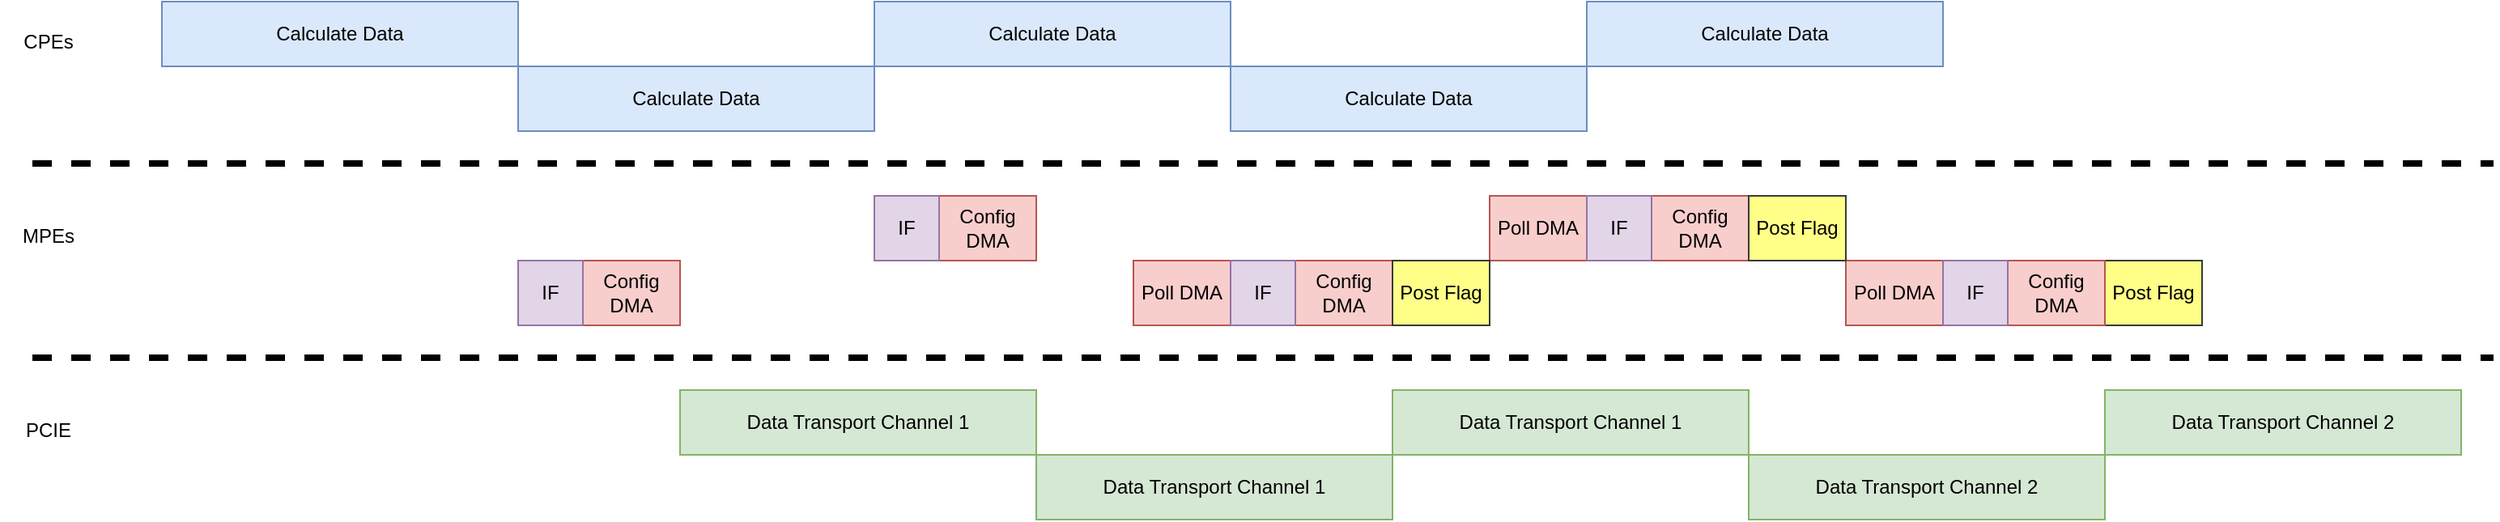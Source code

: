 <mxfile version="23.1.7" type="github">
  <diagram name="Page-1" id="HBpnuGsFqD7HSKSNG-w7">
    <mxGraphModel dx="2074" dy="1146" grid="1" gridSize="10" guides="1" tooltips="1" connect="1" arrows="1" fold="1" page="1" pageScale="1" pageWidth="850" pageHeight="1100" math="0" shadow="0">
      <root>
        <mxCell id="0" />
        <mxCell id="1" parent="0" />
        <mxCell id="wedvjj0MfOJ7BwkkelRL-12" value="Config DMA" style="rounded=0;whiteSpace=wrap;html=1;fillColor=#f8cecc;strokeColor=#b85450;" vertex="1" parent="1">
          <mxGeometry x="380" y="360" width="60" height="40" as="geometry" />
        </mxCell>
        <mxCell id="wedvjj0MfOJ7BwkkelRL-14" value="Poll DMA" style="rounded=0;whiteSpace=wrap;html=1;fillColor=#f8cecc;strokeColor=#b85450;" vertex="1" parent="1">
          <mxGeometry x="720" y="360" width="60" height="40" as="geometry" />
        </mxCell>
        <mxCell id="wedvjj0MfOJ7BwkkelRL-15" value="IF" style="rounded=0;whiteSpace=wrap;html=1;fillColor=#e1d5e7;strokeColor=#9673a6;" vertex="1" parent="1">
          <mxGeometry x="340" y="360" width="40" height="40" as="geometry" />
        </mxCell>
        <mxCell id="wedvjj0MfOJ7BwkkelRL-17" value="Config DMA" style="rounded=0;whiteSpace=wrap;html=1;fillColor=#f8cecc;strokeColor=#b85450;" vertex="1" parent="1">
          <mxGeometry x="600" y="320" width="60" height="40" as="geometry" />
        </mxCell>
        <mxCell id="wedvjj0MfOJ7BwkkelRL-19" value="Poll DMA" style="rounded=0;whiteSpace=wrap;html=1;fillColor=#f8cecc;strokeColor=#b85450;" vertex="1" parent="1">
          <mxGeometry x="940" y="320" width="60" height="40" as="geometry" />
        </mxCell>
        <mxCell id="wedvjj0MfOJ7BwkkelRL-20" value="IF" style="rounded=0;whiteSpace=wrap;html=1;fillColor=#e1d5e7;strokeColor=#9673a6;" vertex="1" parent="1">
          <mxGeometry x="560" y="320" width="40" height="40" as="geometry" />
        </mxCell>
        <mxCell id="wedvjj0MfOJ7BwkkelRL-21" value="Config DMA" style="rounded=0;whiteSpace=wrap;html=1;fillColor=#f8cecc;strokeColor=#b85450;" vertex="1" parent="1">
          <mxGeometry x="820" y="360" width="60" height="40" as="geometry" />
        </mxCell>
        <mxCell id="wedvjj0MfOJ7BwkkelRL-23" value="Poll DMA" style="rounded=0;whiteSpace=wrap;html=1;fillColor=#f8cecc;strokeColor=#b85450;" vertex="1" parent="1">
          <mxGeometry x="1160" y="360" width="60" height="40" as="geometry" />
        </mxCell>
        <mxCell id="wedvjj0MfOJ7BwkkelRL-24" value="IF" style="rounded=0;whiteSpace=wrap;html=1;fillColor=#e1d5e7;strokeColor=#9673a6;" vertex="1" parent="1">
          <mxGeometry x="780" y="360" width="40" height="40" as="geometry" />
        </mxCell>
        <mxCell id="wedvjj0MfOJ7BwkkelRL-32" value="" style="endArrow=none;dashed=1;html=1;rounded=0;strokeWidth=4;" edge="1" parent="1">
          <mxGeometry width="50" height="50" relative="1" as="geometry">
            <mxPoint x="40" y="300" as="sourcePoint" />
            <mxPoint x="1560" y="300" as="targetPoint" />
          </mxGeometry>
        </mxCell>
        <mxCell id="wedvjj0MfOJ7BwkkelRL-33" value="" style="endArrow=none;dashed=1;html=1;rounded=0;strokeWidth=4;" edge="1" parent="1">
          <mxGeometry width="50" height="50" relative="1" as="geometry">
            <mxPoint x="40" y="420" as="sourcePoint" />
            <mxPoint x="1560" y="420" as="targetPoint" />
          </mxGeometry>
        </mxCell>
        <mxCell id="wedvjj0MfOJ7BwkkelRL-36" value="Post Flag" style="rounded=0;whiteSpace=wrap;html=1;fillColor=#ffff88;strokeColor=#36393d;" vertex="1" parent="1">
          <mxGeometry x="880" y="360" width="60" height="40" as="geometry" />
        </mxCell>
        <mxCell id="wedvjj0MfOJ7BwkkelRL-37" value="Post Flag" style="rounded=0;whiteSpace=wrap;html=1;fillColor=#ffff88;strokeColor=#36393d;" vertex="1" parent="1">
          <mxGeometry x="1320" y="360" width="60" height="40" as="geometry" />
        </mxCell>
        <mxCell id="wedvjj0MfOJ7BwkkelRL-38" value="Data Transport Channel 2" style="rounded=0;whiteSpace=wrap;html=1;fillColor=#d5e8d4;strokeColor=#82b366;" vertex="1" parent="1">
          <mxGeometry x="1100" y="480" width="220" height="40" as="geometry" />
        </mxCell>
        <mxCell id="wedvjj0MfOJ7BwkkelRL-39" value="Data Transport Channel 1" style="rounded=0;whiteSpace=wrap;html=1;fillColor=#d5e8d4;strokeColor=#82b366;" vertex="1" parent="1">
          <mxGeometry x="440" y="440" width="220" height="40" as="geometry" />
        </mxCell>
        <mxCell id="wedvjj0MfOJ7BwkkelRL-40" value="Data Transport Channel 1" style="rounded=0;whiteSpace=wrap;html=1;fillColor=#d5e8d4;strokeColor=#82b366;" vertex="1" parent="1">
          <mxGeometry x="660" y="480" width="220" height="40" as="geometry" />
        </mxCell>
        <mxCell id="wedvjj0MfOJ7BwkkelRL-42" value="Calculate Data" style="rounded=0;whiteSpace=wrap;html=1;fillColor=#dae8fc;strokeColor=#6c8ebf;" vertex="1" parent="1">
          <mxGeometry x="560" y="200" width="220" height="40" as="geometry" />
        </mxCell>
        <mxCell id="wedvjj0MfOJ7BwkkelRL-43" value="Calculate Data" style="rounded=0;whiteSpace=wrap;html=1;fillColor=#dae8fc;strokeColor=#6c8ebf;" vertex="1" parent="1">
          <mxGeometry x="780" y="240" width="220" height="40" as="geometry" />
        </mxCell>
        <mxCell id="wedvjj0MfOJ7BwkkelRL-44" value="Config DMA" style="rounded=0;whiteSpace=wrap;html=1;fillColor=#f8cecc;strokeColor=#b85450;" vertex="1" parent="1">
          <mxGeometry x="1040" y="320" width="60" height="40" as="geometry" />
        </mxCell>
        <mxCell id="wedvjj0MfOJ7BwkkelRL-45" value="IF" style="rounded=0;whiteSpace=wrap;html=1;fillColor=#e1d5e7;strokeColor=#9673a6;" vertex="1" parent="1">
          <mxGeometry x="1000" y="320" width="40" height="40" as="geometry" />
        </mxCell>
        <mxCell id="wedvjj0MfOJ7BwkkelRL-46" value="Post Flag" style="rounded=0;whiteSpace=wrap;html=1;fillColor=#ffff88;strokeColor=#36393d;" vertex="1" parent="1">
          <mxGeometry x="1100" y="320" width="60" height="40" as="geometry" />
        </mxCell>
        <mxCell id="wedvjj0MfOJ7BwkkelRL-48" value="Config DMA" style="rounded=0;whiteSpace=wrap;html=1;fillColor=#f8cecc;strokeColor=#b85450;" vertex="1" parent="1">
          <mxGeometry x="1260" y="360" width="60" height="40" as="geometry" />
        </mxCell>
        <mxCell id="wedvjj0MfOJ7BwkkelRL-49" value="IF" style="rounded=0;whiteSpace=wrap;html=1;fillColor=#e1d5e7;strokeColor=#9673a6;" vertex="1" parent="1">
          <mxGeometry x="1220" y="360" width="40" height="40" as="geometry" />
        </mxCell>
        <mxCell id="wedvjj0MfOJ7BwkkelRL-50" value="Data Transport Channel 1" style="rounded=0;whiteSpace=wrap;html=1;fillColor=#d5e8d4;strokeColor=#82b366;" vertex="1" parent="1">
          <mxGeometry x="880" y="440" width="220" height="40" as="geometry" />
        </mxCell>
        <mxCell id="wedvjj0MfOJ7BwkkelRL-53" value="Calculate Data" style="rounded=0;whiteSpace=wrap;html=1;fillColor=#dae8fc;strokeColor=#6c8ebf;" vertex="1" parent="1">
          <mxGeometry x="340" y="240" width="220" height="40" as="geometry" />
        </mxCell>
        <mxCell id="wedvjj0MfOJ7BwkkelRL-54" value="Calculate Data" style="rounded=0;whiteSpace=wrap;html=1;fillColor=#dae8fc;strokeColor=#6c8ebf;" vertex="1" parent="1">
          <mxGeometry x="120" y="200" width="220" height="40" as="geometry" />
        </mxCell>
        <mxCell id="wedvjj0MfOJ7BwkkelRL-55" value="Calculate Data" style="rounded=0;whiteSpace=wrap;html=1;fillColor=#dae8fc;strokeColor=#6c8ebf;" vertex="1" parent="1">
          <mxGeometry x="1000" y="200" width="220" height="40" as="geometry" />
        </mxCell>
        <mxCell id="wedvjj0MfOJ7BwkkelRL-56" value="Data Transport Channel 2" style="rounded=0;whiteSpace=wrap;html=1;fillColor=#d5e8d4;strokeColor=#82b366;" vertex="1" parent="1">
          <mxGeometry x="1320" y="440" width="220" height="40" as="geometry" />
        </mxCell>
        <mxCell id="wedvjj0MfOJ7BwkkelRL-57" value="CPEs" style="text;html=1;align=center;verticalAlign=middle;whiteSpace=wrap;rounded=0;" vertex="1" parent="1">
          <mxGeometry x="20" y="210" width="60" height="30" as="geometry" />
        </mxCell>
        <mxCell id="wedvjj0MfOJ7BwkkelRL-58" value="MPEs" style="text;html=1;align=center;verticalAlign=middle;whiteSpace=wrap;rounded=0;" vertex="1" parent="1">
          <mxGeometry x="20" y="330" width="60" height="30" as="geometry" />
        </mxCell>
        <mxCell id="wedvjj0MfOJ7BwkkelRL-59" value="PCIE" style="text;html=1;align=center;verticalAlign=middle;whiteSpace=wrap;rounded=0;" vertex="1" parent="1">
          <mxGeometry x="20" y="450" width="60" height="30" as="geometry" />
        </mxCell>
      </root>
    </mxGraphModel>
  </diagram>
</mxfile>
